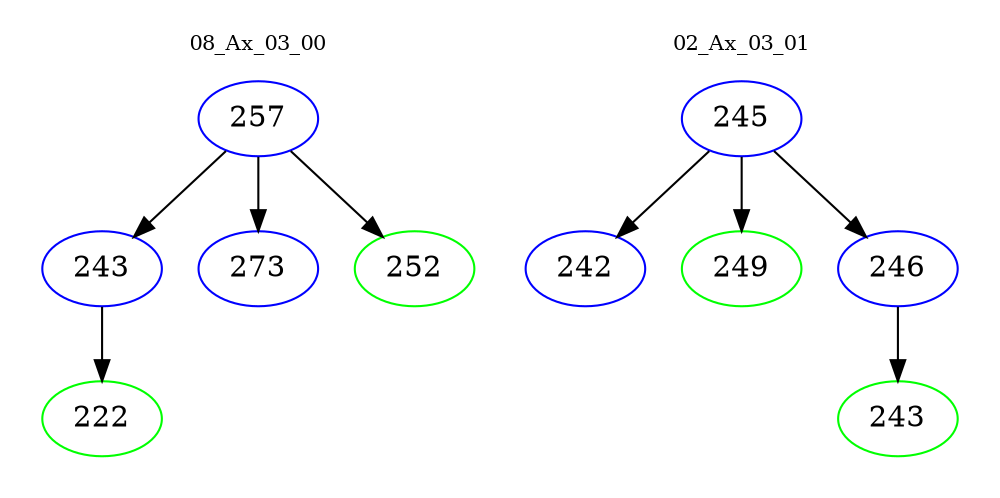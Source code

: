 digraph{
subgraph cluster_0 {
color = white
label = "08_Ax_03_00";
fontsize=10;
T0_257 [label="257", color="blue"]
T0_257 -> T0_243 [color="black"]
T0_243 [label="243", color="blue"]
T0_243 -> T0_222 [color="black"]
T0_222 [label="222", color="green"]
T0_257 -> T0_273 [color="black"]
T0_273 [label="273", color="blue"]
T0_257 -> T0_252 [color="black"]
T0_252 [label="252", color="green"]
}
subgraph cluster_1 {
color = white
label = "02_Ax_03_01";
fontsize=10;
T1_245 [label="245", color="blue"]
T1_245 -> T1_242 [color="black"]
T1_242 [label="242", color="blue"]
T1_245 -> T1_249 [color="black"]
T1_249 [label="249", color="green"]
T1_245 -> T1_246 [color="black"]
T1_246 [label="246", color="blue"]
T1_246 -> T1_243 [color="black"]
T1_243 [label="243", color="green"]
}
}
